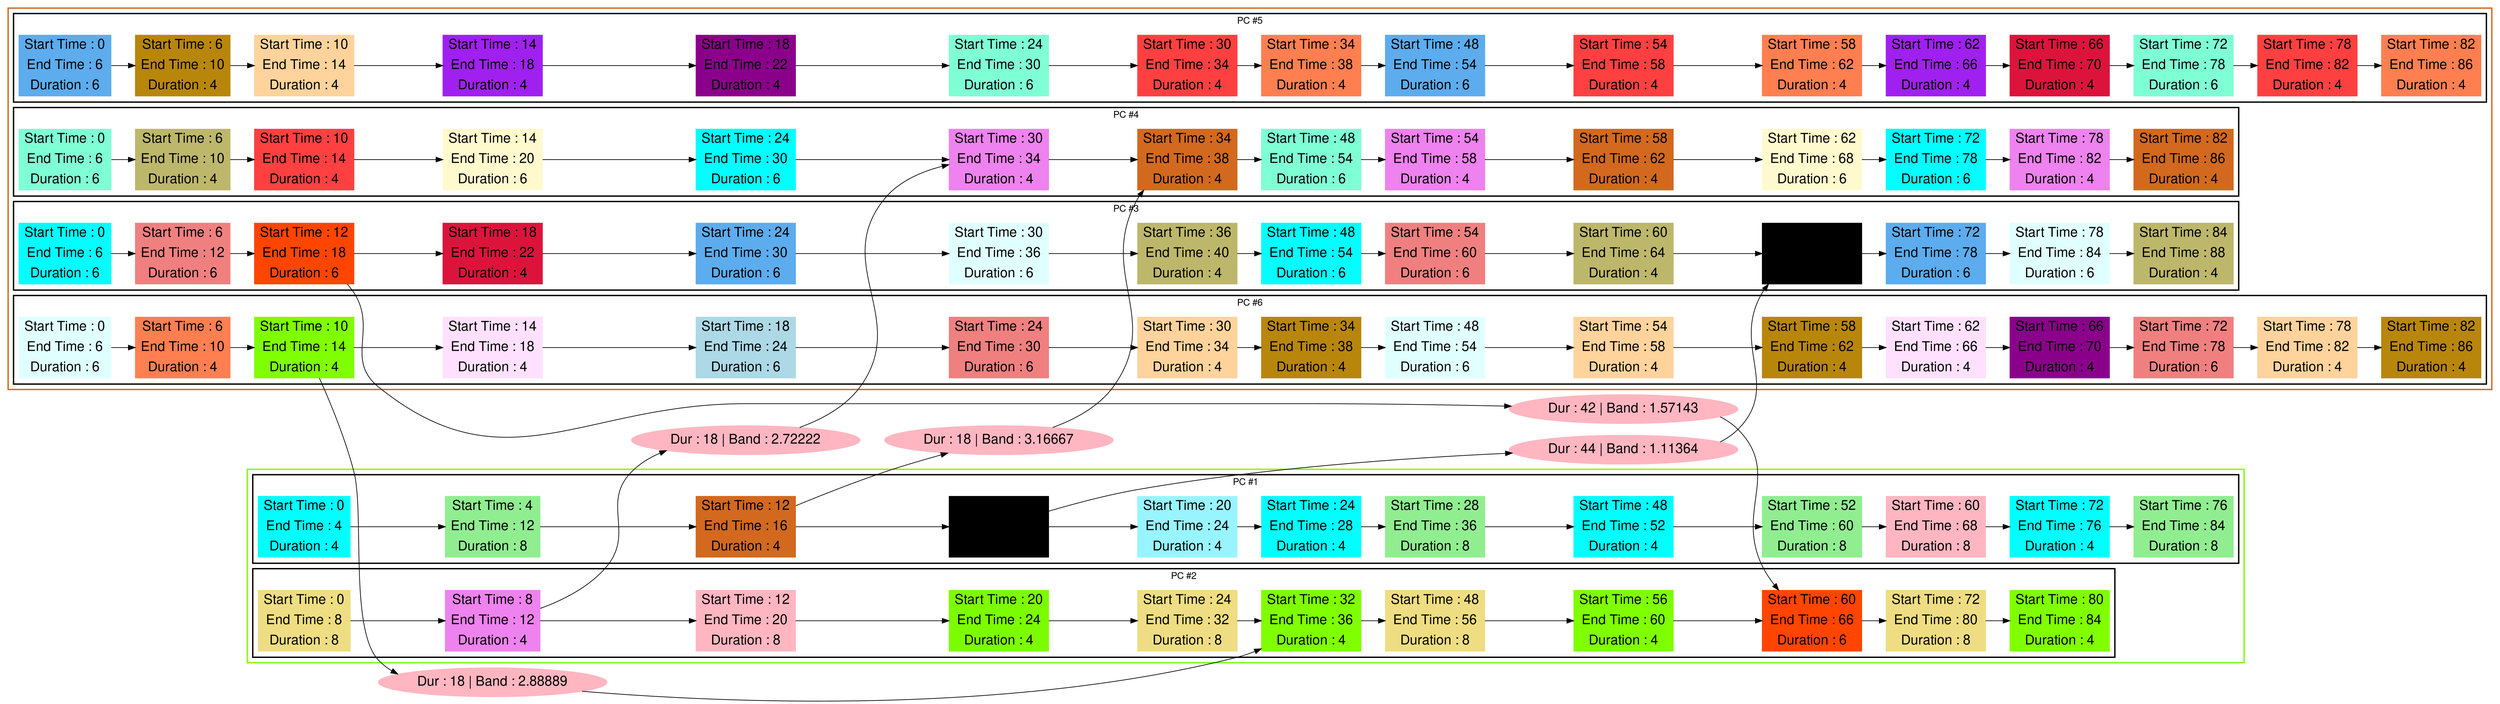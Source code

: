 digraph G {

fontname="Helvetica,Arial,sans-serif"
node [fontname="Helvetica,Arial,sans-serif"]
edge [fontname="Helvetica,Arial,sans-serif"]
graph [rankdir = "LR"];
node [fontsize = "20" shape = "ellipse"];

    subgraph cluster_Mod_0{
        color =chartreuse
        style = bold
        subgraph cluster_0{
           node [style=filled]
           color = black


            "node47" [
               label = "Start Time : 0 | End Time : 4 | Duration : 4"
               shape = "record"
               color = cyan
            ]

            "node77" [
               label = "Start Time : 4 | End Time : 12 | Duration : 8"
               shape = "record"
               color = lightgreen
            ]

            "node35" [
               label = "Start Time : 12 | End Time : 16 | Duration : 4"
               shape = "record"
               color = chocolate
            ]

            "node43" [
               label = "Start Time : 16 | End Time : 20 | Duration : 4"
               shape = "record"
               color = cornflower
            ]

            "node30" [
               label = "Start Time : 20 | End Time : 24 | Duration : 4"
               shape = "record"
               color = cadetblue1
            ]

            "node48" [
               label = "Start Time : 24 | End Time : 28 | Duration : 4"
               shape = "record"
               color = cyan
            ]

            "node78" [
               label = "Start Time : 28 | End Time : 36 | Duration : 8"
               shape = "record"
               color = lightgreen
            ]

            "node49" [
               label = "Start Time : 48 | End Time : 52 | Duration : 4"
               shape = "record"
               color = cyan
            ]

            "node79" [
               label = "Start Time : 52 | End Time : 60 | Duration : 8"
               shape = "record"
               color = lightgreen
            ]

            "node82" [
               label = "Start Time : 60 | End Time : 68 | Duration : 8"
               shape = "record"
               color = lightpink
            ]

            "node50" [
               label = "Start Time : 72 | End Time : 76 | Duration : 4"
               shape = "record"
               color = cyan
            ]

            "node80" [
               label = "Start Time : 76 | End Time : 84 | Duration : 8"
               shape = "record"
               color = lightgreen
            ]

            node47 -> node77 -> node35 -> node43 -> node30 -> node48 -> node78 -> node49 -> node79 -> node82 -> node50 -> node80

            label = "PC #1"

        }
        subgraph cluster_1{
           node [style=filled]
           color = black


            "node73" [
               label = "Start Time : 0 | End Time : 8 | Duration : 8"
               shape = "record"
               color = lightgoldenrod
            ]

            "node18" [
               label = "Start Time : 8 | End Time : 12 | Duration : 4"
               shape = "record"
               color = violet
            ]

            "node81" [
               label = "Start Time : 12 | End Time : 20 | Duration : 8"
               shape = "record"
               color = lightpink
            ]

            "node61" [
               label = "Start Time : 20 | End Time : 24 | Duration : 4"
               shape = "record"
               color = lawngreen
            ]

            "node74" [
               label = "Start Time : 24 | End Time : 32 | Duration : 8"
               shape = "record"
               color = lightgoldenrod
            ]

            "node32" [
               label = "Start Time : 32 | End Time : 36 | Duration : 4"
               shape = "record"
               color = chartreuse
            ]

            "node75" [
               label = "Start Time : 48 | End Time : 56 | Duration : 8"
               shape = "record"
               color = lightgoldenrod
            ]

            "node33" [
               label = "Start Time : 56 | End Time : 60 | Duration : 4"
               shape = "record"
               color = chartreuse
            ]

            "node13" [
               label = "Start Time : 60 | End Time : 66 | Duration : 6"
               shape = "record"
               color = orangered1
            ]

            "node76" [
               label = "Start Time : 72 | End Time : 80 | Duration : 8"
               shape = "record"
               color = lightgoldenrod
            ]

            "node34" [
               label = "Start Time : 80 | End Time : 84 | Duration : 4"
               shape = "record"
               color = chartreuse
            ]

            node73 -> node18 -> node81 -> node61 -> node74 -> node32 -> node75 -> node33 -> node13 -> node76 -> node34

            label = "PC #2"

        }
    }
    subgraph cluster_Mod_2{
        color =chocolate
        style = bold
        subgraph cluster_2{
           node [style=filled]
           color = black


            "node4" [
               label = "Start Time : 0 | End Time : 6 | Duration : 6"
               shape = "record"
               color = aqua
            ]

            "node65" [
               label = "Start Time : 6 | End Time : 12 | Duration : 6"
               shape = "record"
               color = lightcoral
            ]

            "node12" [
               label = "Start Time : 12 | End Time : 18 | Duration : 6"
               shape = "record"
               color = orangered1
            ]

            "node45" [
               label = "Start Time : 18 | End Time : 22 | Duration : 4"
               shape = "record"
               color = crimson
            ]

            "node1" [
               label = "Start Time : 24 | End Time : 30 | Duration : 6"
               shape = "record"
               color = steelblue2
            ]

            "node70" [
               label = "Start Time : 30 | End Time : 36 | Duration : 6"
               shape = "record"
               color = lightcyan
            ]

            "node56" [
               label = "Start Time : 36 | End Time : 40 | Duration : 4"
               shape = "record"
               color = darkkhaki
            ]

            "node6" [
               label = "Start Time : 48 | End Time : 54 | Duration : 6"
               shape = "record"
               color = aqua
            ]

            "node67" [
               label = "Start Time : 54 | End Time : 60 | Duration : 6"
               shape = "record"
               color = lightcoral
            ]

            "node57" [
               label = "Start Time : 60 | End Time : 64 | Duration : 4"
               shape = "record"
               color = darkkhaki
            ]

            "node44" [
               label = "Start Time : 64 | End Time : 68 | Duration : 4"
               shape = "record"
               color = cornflower
            ]

            "node3" [
               label = "Start Time : 72 | End Time : 78 | Duration : 6"
               shape = "record"
               color = steelblue2
            ]

            "node72" [
               label = "Start Time : 78 | End Time : 84 | Duration : 6"
               shape = "record"
               color = lightcyan
            ]

            "node58" [
               label = "Start Time : 84 | End Time : 88 | Duration : 4"
               shape = "record"
               color = darkkhaki
            ]

            node4 -> node65 -> node12 -> node45 -> node1 -> node70 -> node56 -> node6 -> node67 -> node57 -> node44 -> node3 -> node72 -> node58

            label = "PC #3"

        }
        subgraph cluster_3{
           node [style=filled]
           color = black


            "node8" [
               label = "Start Time : 0 | End Time : 6 | Duration : 6"
               shape = "record"
               color = aquamarine
            ]

            "node55" [
               label = "Start Time : 6 | End Time : 10 | Duration : 4"
               shape = "record"
               color = darkkhaki
            ]

            "node22" [
               label = "Start Time : 10 | End Time : 14 | Duration : 4"
               shape = "record"
               color = brown1
            ]

            "node62" [
               label = "Start Time : 14 | End Time : 20 | Duration : 6"
               shape = "record"
               color = lemonchiffon
            ]

            "node5" [
               label = "Start Time : 24 | End Time : 30 | Duration : 6"
               shape = "record"
               color = aqua
            ]

            "node19" [
               label = "Start Time : 30 | End Time : 34 | Duration : 4"
               shape = "record"
               color = violet
            ]

            "node36" [
               label = "Start Time : 34 | End Time : 38 | Duration : 4"
               shape = "record"
               color = chocolate
            ]

            "node10" [
               label = "Start Time : 48 | End Time : 54 | Duration : 6"
               shape = "record"
               color = aquamarine
            ]

            "node20" [
               label = "Start Time : 54 | End Time : 58 | Duration : 4"
               shape = "record"
               color = violet
            ]

            "node37" [
               label = "Start Time : 58 | End Time : 62 | Duration : 4"
               shape = "record"
               color = chocolate
            ]

            "node63" [
               label = "Start Time : 62 | End Time : 68 | Duration : 6"
               shape = "record"
               color = lemonchiffon
            ]

            "node7" [
               label = "Start Time : 72 | End Time : 78 | Duration : 6"
               shape = "record"
               color = aqua
            ]

            "node21" [
               label = "Start Time : 78 | End Time : 82 | Duration : 4"
               shape = "record"
               color = violet
            ]

            "node38" [
               label = "Start Time : 82 | End Time : 86 | Duration : 4"
               shape = "record"
               color = chocolate
            ]

            node8 -> node55 -> node22 -> node62 -> node5 -> node19 -> node36 -> node10 -> node20 -> node37 -> node63 -> node7 -> node21 -> node38

            label = "PC #4"

        }
        subgraph cluster_4{
           node [style=filled]
           color = black


            "node0" [
               label = "Start Time : 0 | End Time : 6 | Duration : 6"
               shape = "record"
               color = steelblue2
            ]

            "node51" [
               label = "Start Time : 6 | End Time : 10 | Duration : 4"
               shape = "record"
               color = darkgoldenrod
            ]

            "node26" [
               label = "Start Time : 10 | End Time : 14 | Duration : 4"
               shape = "record"
               color = burlywood1
            ]

            "node14" [
               label = "Start Time : 14 | End Time : 18 | Duration : 4"
               shape = "record"
               color = x11purple
            ]

            "node59" [
               label = "Start Time : 18 | End Time : 22 | Duration : 4"
               shape = "record"
               color = darkmagenta
            ]

            "node9" [
               label = "Start Time : 24 | End Time : 30 | Duration : 6"
               shape = "record"
               color = aquamarine
            ]

            "node23" [
               label = "Start Time : 30 | End Time : 34 | Duration : 4"
               shape = "record"
               color = brown1
            ]

            "node40" [
               label = "Start Time : 34 | End Time : 38 | Duration : 4"
               shape = "record"
               color = coral
            ]

            "node2" [
               label = "Start Time : 48 | End Time : 54 | Duration : 6"
               shape = "record"
               color = steelblue2
            ]

            "node24" [
               label = "Start Time : 54 | End Time : 58 | Duration : 4"
               shape = "record"
               color = brown1
            ]

            "node41" [
               label = "Start Time : 58 | End Time : 62 | Duration : 4"
               shape = "record"
               color = coral
            ]

            "node15" [
               label = "Start Time : 62 | End Time : 66 | Duration : 4"
               shape = "record"
               color = x11purple
            ]

            "node46" [
               label = "Start Time : 66 | End Time : 70 | Duration : 4"
               shape = "record"
               color = crimson
            ]

            "node11" [
               label = "Start Time : 72 | End Time : 78 | Duration : 6"
               shape = "record"
               color = aquamarine
            ]

            "node25" [
               label = "Start Time : 78 | End Time : 82 | Duration : 4"
               shape = "record"
               color = brown1
            ]

            "node42" [
               label = "Start Time : 82 | End Time : 86 | Duration : 4"
               shape = "record"
               color = coral
            ]

            node0 -> node51 -> node26 -> node14 -> node59 -> node9 -> node23 -> node40 -> node2 -> node24 -> node41 -> node15 -> node46 -> node11 -> node25 -> node42

            label = "PC #5"

        }
        subgraph cluster_5{
           node [style=filled]
           color = black


            "node69" [
               label = "Start Time : 0 | End Time : 6 | Duration : 6"
               shape = "record"
               color = lightcyan
            ]

            "node39" [
               label = "Start Time : 6 | End Time : 10 | Duration : 4"
               shape = "record"
               color = coral
            ]

            "node31" [
               label = "Start Time : 10 | End Time : 14 | Duration : 4"
               shape = "record"
               color = chartreuse
            ]

            "node16" [
               label = "Start Time : 14 | End Time : 18 | Duration : 4"
               shape = "record"
               color = thistle1
            ]

            "node64" [
               label = "Start Time : 18 | End Time : 24 | Duration : 6"
               shape = "record"
               color = lightblue
            ]

            "node66" [
               label = "Start Time : 24 | End Time : 30 | Duration : 6"
               shape = "record"
               color = lightcoral
            ]

            "node27" [
               label = "Start Time : 30 | End Time : 34 | Duration : 4"
               shape = "record"
               color = burlywood1
            ]

            "node52" [
               label = "Start Time : 34 | End Time : 38 | Duration : 4"
               shape = "record"
               color = darkgoldenrod
            ]

            "node71" [
               label = "Start Time : 48 | End Time : 54 | Duration : 6"
               shape = "record"
               color = lightcyan
            ]

            "node28" [
               label = "Start Time : 54 | End Time : 58 | Duration : 4"
               shape = "record"
               color = burlywood1
            ]

            "node53" [
               label = "Start Time : 58 | End Time : 62 | Duration : 4"
               shape = "record"
               color = darkgoldenrod
            ]

            "node17" [
               label = "Start Time : 62 | End Time : 66 | Duration : 4"
               shape = "record"
               color = thistle1
            ]

            "node60" [
               label = "Start Time : 66 | End Time : 70 | Duration : 4"
               shape = "record"
               color = darkmagenta
            ]

            "node68" [
               label = "Start Time : 72 | End Time : 78 | Duration : 6"
               shape = "record"
               color = lightcoral
            ]

            "node29" [
               label = "Start Time : 78 | End Time : 82 | Duration : 4"
               shape = "record"
               color = burlywood1
            ]

            "node54" [
               label = "Start Time : 82 | End Time : 86 | Duration : 4"
               shape = "record"
               color = darkgoldenrod
            ]

            node69 -> node39 -> node31 -> node16 -> node64 -> node66 -> node27 -> node52 -> node71 -> node28 -> node53 -> node17 -> node60 -> node68 -> node29 -> node54

            label = "PC #6"

        }
    }
    "contextMessage0" [
       label = "Dur : 18 | Band : 2.72222"
       shape = "ellipse"       color = lightpink
       style = filled   ]
    "contextMessage1" [
       label = "Dur : 18 | Band : 2.88889"
       shape = "ellipse"       color = lightpink
       style = filled   ]
    "contextMessage2" [
       label = "Dur : 18 | Band : 3.16667"
       shape = "ellipse"       color = lightpink
       style = filled   ]
    "contextMessage3" [
       label = "Dur : 42 | Band : 1.57143"
       shape = "ellipse"       color = lightpink
       style = filled   ]
    "contextMessage4" [
       label = "Dur : 44 | Band : 1.11364"
       shape = "ellipse"       color = lightpink
       style = filled   ]

    node18 -> contextMessage0 -> node19
    node31 -> contextMessage1 -> node32
    node35 -> contextMessage2 -> node36
    node12 -> contextMessage3 -> node13
    node43 -> contextMessage4 -> node44



}

